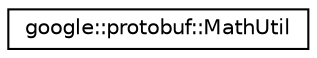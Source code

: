 digraph "类继承关系图"
{
 // LATEX_PDF_SIZE
  edge [fontname="Helvetica",fontsize="10",labelfontname="Helvetica",labelfontsize="10"];
  node [fontname="Helvetica",fontsize="10",shape=record];
  rankdir="LR";
  Node0 [label="google::protobuf::MathUtil",height=0.2,width=0.4,color="black", fillcolor="white", style="filled",URL="$classgoogle_1_1protobuf_1_1MathUtil.html",tooltip=" "];
}
